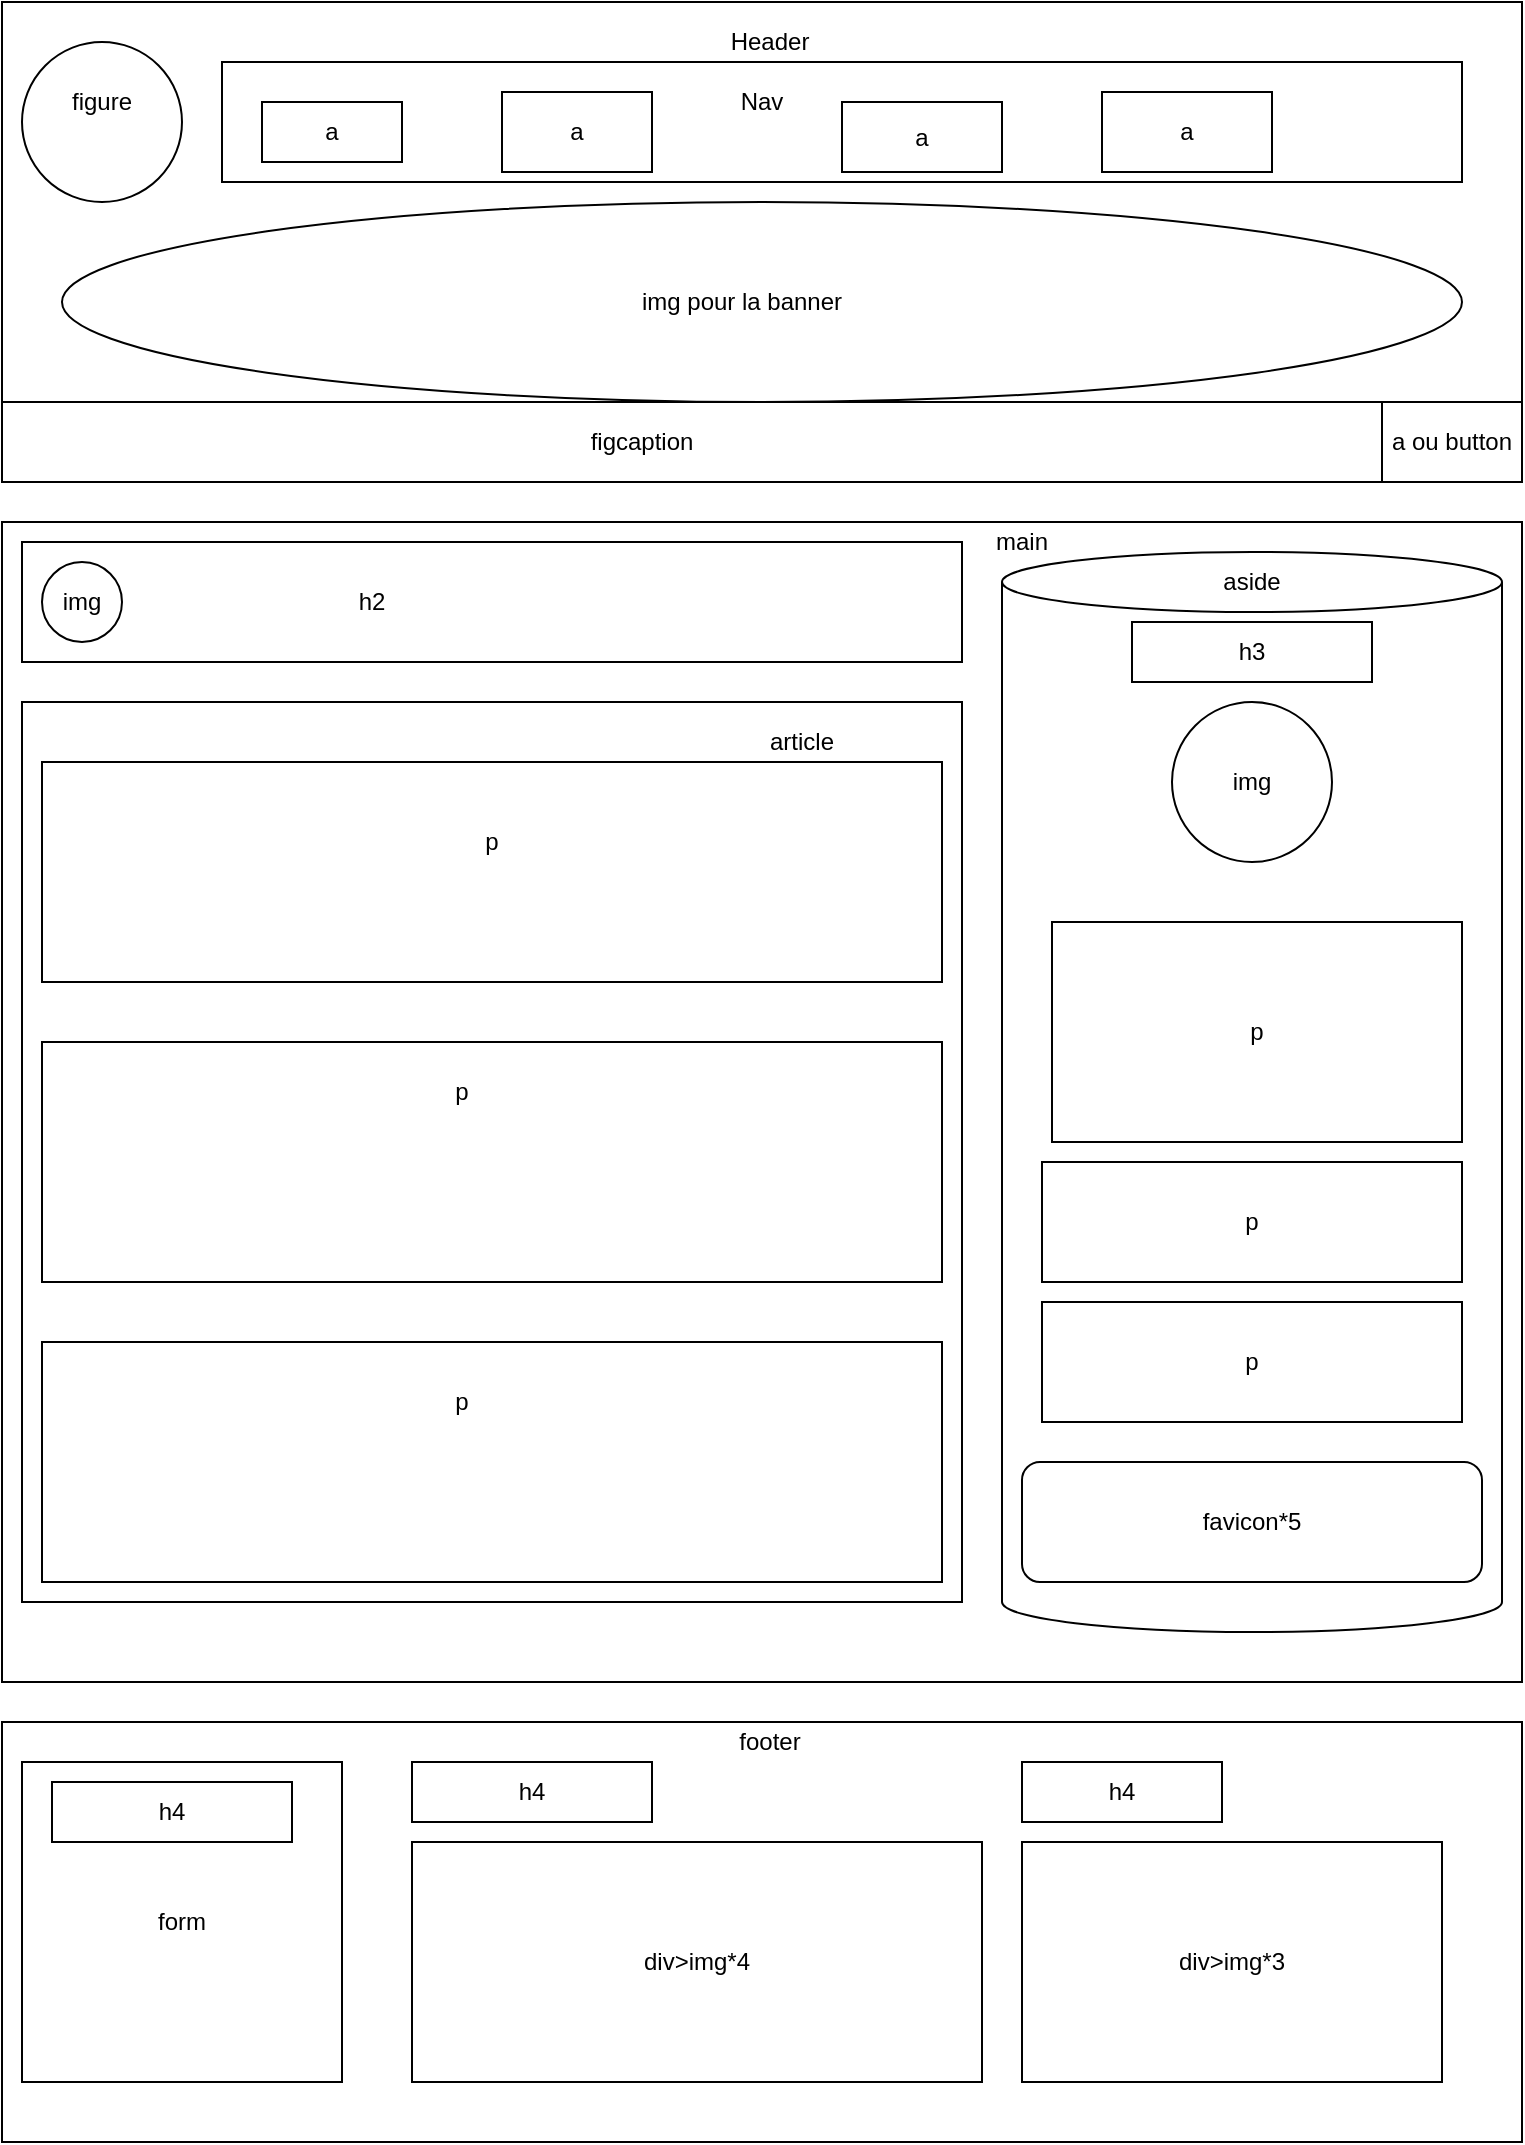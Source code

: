 <mxfile version="14.4.2" type="github">
  <diagram id="83nxDZoCT0txb4SYK3vy" name="Page-1">
    <mxGraphModel dx="1350" dy="804" grid="1" gridSize="10" guides="1" tooltips="1" connect="1" arrows="1" fold="1" page="1" pageScale="1" pageWidth="827" pageHeight="1169" math="0" shadow="0">
      <root>
        <mxCell id="0" />
        <mxCell id="1" parent="0" />
        <mxCell id="5u_AhWhO7NYXTwfLk4Y--1" value="" style="rounded=0;whiteSpace=wrap;html=1;fontFamily=Helvetica;" vertex="1" parent="1">
          <mxGeometry x="30" y="40" width="760" height="240" as="geometry" />
        </mxCell>
        <mxCell id="5u_AhWhO7NYXTwfLk4Y--2" value="Header" style="text;html=1;strokeColor=none;fillColor=none;align=center;verticalAlign=middle;whiteSpace=wrap;rounded=0;fontFamily=Helvetica;" vertex="1" parent="1">
          <mxGeometry x="394" y="50" width="40" height="20" as="geometry" />
        </mxCell>
        <mxCell id="5u_AhWhO7NYXTwfLk4Y--4" value="" style="rounded=0;whiteSpace=wrap;html=1;fontFamily=Helvetica;" vertex="1" parent="1">
          <mxGeometry x="140" y="70" width="620" height="60" as="geometry" />
        </mxCell>
        <mxCell id="5u_AhWhO7NYXTwfLk4Y--5" value="" style="ellipse;whiteSpace=wrap;html=1;aspect=fixed;fontFamily=Helvetica;" vertex="1" parent="1">
          <mxGeometry x="40" y="60" width="80" height="80" as="geometry" />
        </mxCell>
        <mxCell id="5u_AhWhO7NYXTwfLk4Y--6" value="figure" style="text;html=1;strokeColor=none;fillColor=none;align=center;verticalAlign=middle;whiteSpace=wrap;rounded=0;fontFamily=Helvetica;" vertex="1" parent="1">
          <mxGeometry x="60" y="80" width="40" height="20" as="geometry" />
        </mxCell>
        <mxCell id="5u_AhWhO7NYXTwfLk4Y--7" value="" style="rounded=0;whiteSpace=wrap;html=1;fontFamily=Helvetica;" vertex="1" parent="1">
          <mxGeometry x="160" y="90" width="70" height="30" as="geometry" />
        </mxCell>
        <mxCell id="5u_AhWhO7NYXTwfLk4Y--8" value="&lt;div&gt;Nav&lt;/div&gt;" style="text;html=1;strokeColor=none;fillColor=none;align=center;verticalAlign=middle;whiteSpace=wrap;rounded=0;fontFamily=Helvetica;" vertex="1" parent="1">
          <mxGeometry x="390" y="80" width="40" height="20" as="geometry" />
        </mxCell>
        <mxCell id="5u_AhWhO7NYXTwfLk4Y--10" value="" style="ellipse;whiteSpace=wrap;html=1;fontFamily=Helvetica;" vertex="1" parent="1">
          <mxGeometry x="60" y="140" width="700" height="100" as="geometry" />
        </mxCell>
        <mxCell id="5u_AhWhO7NYXTwfLk4Y--11" value="img pour la banner" style="text;html=1;strokeColor=none;fillColor=none;align=center;verticalAlign=middle;whiteSpace=wrap;rounded=0;fontFamily=Helvetica;" vertex="1" parent="1">
          <mxGeometry x="340" y="160" width="120" height="60" as="geometry" />
        </mxCell>
        <mxCell id="5u_AhWhO7NYXTwfLk4Y--12" value="" style="rounded=0;whiteSpace=wrap;html=1;fontFamily=Helvetica;" vertex="1" parent="1">
          <mxGeometry x="720" y="240" width="70" height="40" as="geometry" />
        </mxCell>
        <mxCell id="5u_AhWhO7NYXTwfLk4Y--14" value="" style="rounded=0;whiteSpace=wrap;html=1;fontFamily=Helvetica;" vertex="1" parent="1">
          <mxGeometry x="30" y="240" width="690" height="40" as="geometry" />
        </mxCell>
        <mxCell id="5u_AhWhO7NYXTwfLk4Y--15" value="figcaption" style="text;html=1;strokeColor=none;fillColor=none;align=center;verticalAlign=middle;whiteSpace=wrap;rounded=0;fontFamily=Helvetica;" vertex="1" parent="1">
          <mxGeometry x="220" y="250" width="260" height="20" as="geometry" />
        </mxCell>
        <mxCell id="5u_AhWhO7NYXTwfLk4Y--16" value="a ou button" style="text;html=1;strokeColor=none;fillColor=none;align=center;verticalAlign=middle;whiteSpace=wrap;rounded=0;fontFamily=Helvetica;" vertex="1" parent="1">
          <mxGeometry x="720" y="240" width="70" height="40" as="geometry" />
        </mxCell>
        <mxCell id="5u_AhWhO7NYXTwfLk4Y--22" value="" style="rounded=0;whiteSpace=wrap;html=1;fontFamily=Helvetica;" vertex="1" parent="1">
          <mxGeometry x="30" y="300" width="760" height="580" as="geometry" />
        </mxCell>
        <mxCell id="5u_AhWhO7NYXTwfLk4Y--23" value="" style="shape=cylinder3;whiteSpace=wrap;html=1;boundedLbl=1;backgroundOutline=1;size=15;fontFamily=Helvetica;" vertex="1" parent="1">
          <mxGeometry x="530" y="315" width="250" height="540" as="geometry" />
        </mxCell>
        <mxCell id="5u_AhWhO7NYXTwfLk4Y--24" value="" style="rounded=0;whiteSpace=wrap;html=1;fontFamily=Helvetica;" vertex="1" parent="1">
          <mxGeometry x="40" y="390" width="470" height="450" as="geometry" />
        </mxCell>
        <mxCell id="5u_AhWhO7NYXTwfLk4Y--25" value="" style="rounded=0;whiteSpace=wrap;html=1;fontFamily=Helvetica;" vertex="1" parent="1">
          <mxGeometry x="40" y="310" width="470" height="60" as="geometry" />
        </mxCell>
        <mxCell id="5u_AhWhO7NYXTwfLk4Y--27" value="h2" style="text;html=1;strokeColor=none;fillColor=none;align=center;verticalAlign=middle;whiteSpace=wrap;rounded=0;fontFamily=Helvetica;" vertex="1" parent="1">
          <mxGeometry x="110" y="330" width="210" height="20" as="geometry" />
        </mxCell>
        <mxCell id="5u_AhWhO7NYXTwfLk4Y--28" value="" style="ellipse;whiteSpace=wrap;html=1;aspect=fixed;fontFamily=Helvetica;" vertex="1" parent="1">
          <mxGeometry x="50" y="320" width="40" height="40" as="geometry" />
        </mxCell>
        <mxCell id="5u_AhWhO7NYXTwfLk4Y--29" value="img" style="text;html=1;strokeColor=none;fillColor=none;align=center;verticalAlign=middle;whiteSpace=wrap;rounded=0;fontFamily=Helvetica;" vertex="1" parent="1">
          <mxGeometry x="50" y="330" width="40" height="20" as="geometry" />
        </mxCell>
        <mxCell id="5u_AhWhO7NYXTwfLk4Y--30" value="" style="rounded=0;whiteSpace=wrap;html=1;fontFamily=Helvetica;" vertex="1" parent="1">
          <mxGeometry x="50" y="420" width="450" height="110" as="geometry" />
        </mxCell>
        <mxCell id="5u_AhWhO7NYXTwfLk4Y--31" value="article" style="text;html=1;strokeColor=none;fillColor=none;align=center;verticalAlign=middle;whiteSpace=wrap;rounded=0;fontFamily=Helvetica;" vertex="1" parent="1">
          <mxGeometry x="360" y="400" width="140" height="20" as="geometry" />
        </mxCell>
        <mxCell id="5u_AhWhO7NYXTwfLk4Y--33" value="" style="rounded=0;whiteSpace=wrap;html=1;fontFamily=Helvetica;" vertex="1" parent="1">
          <mxGeometry x="50" y="560" width="450" height="120" as="geometry" />
        </mxCell>
        <mxCell id="5u_AhWhO7NYXTwfLk4Y--34" value="" style="rounded=0;whiteSpace=wrap;html=1;fontFamily=Helvetica;" vertex="1" parent="1">
          <mxGeometry x="50" y="710" width="450" height="120" as="geometry" />
        </mxCell>
        <mxCell id="5u_AhWhO7NYXTwfLk4Y--35" value="p" style="text;html=1;strokeColor=none;fillColor=none;align=center;verticalAlign=middle;whiteSpace=wrap;rounded=0;fontFamily=Helvetica;" vertex="1" parent="1">
          <mxGeometry x="255" y="450" width="40" height="20" as="geometry" />
        </mxCell>
        <mxCell id="5u_AhWhO7NYXTwfLk4Y--36" value="p" style="text;html=1;strokeColor=none;fillColor=none;align=center;verticalAlign=middle;whiteSpace=wrap;rounded=0;fontFamily=Helvetica;" vertex="1" parent="1">
          <mxGeometry x="240" y="575" width="40" height="20" as="geometry" />
        </mxCell>
        <mxCell id="5u_AhWhO7NYXTwfLk4Y--37" value="p" style="text;html=1;strokeColor=none;fillColor=none;align=center;verticalAlign=middle;whiteSpace=wrap;rounded=0;fontFamily=Helvetica;" vertex="1" parent="1">
          <mxGeometry x="240" y="730" width="40" height="20" as="geometry" />
        </mxCell>
        <mxCell id="5u_AhWhO7NYXTwfLk4Y--38" value="aside" style="text;html=1;strokeColor=none;fillColor=none;align=center;verticalAlign=middle;whiteSpace=wrap;rounded=0;fontFamily=Helvetica;" vertex="1" parent="1">
          <mxGeometry x="635" y="320" width="40" height="20" as="geometry" />
        </mxCell>
        <mxCell id="5u_AhWhO7NYXTwfLk4Y--39" value="Text" style="text;html=1;strokeColor=none;fillColor=none;align=center;verticalAlign=middle;whiteSpace=wrap;rounded=0;fontFamily=Helvetica;" vertex="1" parent="1">
          <mxGeometry x="300" y="95" width="40" height="20" as="geometry" />
        </mxCell>
        <mxCell id="5u_AhWhO7NYXTwfLk4Y--40" value="a" style="rounded=0;whiteSpace=wrap;html=1;fontFamily=Helvetica;" vertex="1" parent="1">
          <mxGeometry x="280" y="85" width="75" height="40" as="geometry" />
        </mxCell>
        <mxCell id="5u_AhWhO7NYXTwfLk4Y--41" value="a" style="rounded=0;whiteSpace=wrap;html=1;fontFamily=Helvetica;" vertex="1" parent="1">
          <mxGeometry x="450" y="90" width="80" height="35" as="geometry" />
        </mxCell>
        <mxCell id="5u_AhWhO7NYXTwfLk4Y--42" value="a" style="rounded=0;whiteSpace=wrap;html=1;fontFamily=Helvetica;" vertex="1" parent="1">
          <mxGeometry x="580" y="85" width="85" height="40" as="geometry" />
        </mxCell>
        <mxCell id="5u_AhWhO7NYXTwfLk4Y--43" value="a" style="text;html=1;strokeColor=none;fillColor=none;align=center;verticalAlign=middle;whiteSpace=wrap;rounded=0;fontFamily=Helvetica;" vertex="1" parent="1">
          <mxGeometry x="175" y="95" width="40" height="20" as="geometry" />
        </mxCell>
        <mxCell id="5u_AhWhO7NYXTwfLk4Y--44" value="h3" style="rounded=0;whiteSpace=wrap;html=1;fontFamily=Helvetica;" vertex="1" parent="1">
          <mxGeometry x="595" y="350" width="120" height="30" as="geometry" />
        </mxCell>
        <mxCell id="5u_AhWhO7NYXTwfLk4Y--45" value="img" style="ellipse;whiteSpace=wrap;html=1;aspect=fixed;fontFamily=Helvetica;" vertex="1" parent="1">
          <mxGeometry x="615" y="390" width="80" height="80" as="geometry" />
        </mxCell>
        <mxCell id="5u_AhWhO7NYXTwfLk4Y--46" value="p" style="rounded=0;whiteSpace=wrap;html=1;fontFamily=Helvetica;" vertex="1" parent="1">
          <mxGeometry x="555" y="500" width="205" height="110" as="geometry" />
        </mxCell>
        <mxCell id="5u_AhWhO7NYXTwfLk4Y--47" value="favicon*5" style="rounded=1;whiteSpace=wrap;html=1;fontFamily=Helvetica;" vertex="1" parent="1">
          <mxGeometry x="540" y="770" width="230" height="60" as="geometry" />
        </mxCell>
        <mxCell id="5u_AhWhO7NYXTwfLk4Y--48" value="p" style="rounded=0;whiteSpace=wrap;html=1;fontFamily=Helvetica;" vertex="1" parent="1">
          <mxGeometry x="550" y="620" width="210" height="60" as="geometry" />
        </mxCell>
        <mxCell id="5u_AhWhO7NYXTwfLk4Y--49" value="main" style="text;html=1;strokeColor=none;fillColor=none;align=center;verticalAlign=middle;whiteSpace=wrap;rounded=0;fontFamily=Helvetica;" vertex="1" parent="1">
          <mxGeometry x="520" y="300" width="40" height="20" as="geometry" />
        </mxCell>
        <mxCell id="5u_AhWhO7NYXTwfLk4Y--50" value="p" style="rounded=0;whiteSpace=wrap;html=1;fontFamily=Helvetica;" vertex="1" parent="1">
          <mxGeometry x="550" y="690" width="210" height="60" as="geometry" />
        </mxCell>
        <mxCell id="5u_AhWhO7NYXTwfLk4Y--51" value="" style="rounded=0;whiteSpace=wrap;html=1;fontFamily=Helvetica;" vertex="1" parent="1">
          <mxGeometry x="30" y="900" width="760" height="210" as="geometry" />
        </mxCell>
        <mxCell id="5u_AhWhO7NYXTwfLk4Y--52" value="footer" style="text;html=1;strokeColor=none;fillColor=none;align=center;verticalAlign=middle;whiteSpace=wrap;rounded=0;fontFamily=Helvetica;" vertex="1" parent="1">
          <mxGeometry x="394" y="900" width="40" height="20" as="geometry" />
        </mxCell>
        <mxCell id="5u_AhWhO7NYXTwfLk4Y--53" value="form" style="whiteSpace=wrap;html=1;aspect=fixed;fontFamily=Helvetica;" vertex="1" parent="1">
          <mxGeometry x="40" y="920" width="160" height="160" as="geometry" />
        </mxCell>
        <mxCell id="5u_AhWhO7NYXTwfLk4Y--54" value="div&amp;gt;img*4" style="rounded=0;whiteSpace=wrap;html=1;fontFamily=Helvetica;" vertex="1" parent="1">
          <mxGeometry x="235" y="960" width="285" height="120" as="geometry" />
        </mxCell>
        <mxCell id="5u_AhWhO7NYXTwfLk4Y--55" value="div&amp;gt;img*3" style="rounded=0;whiteSpace=wrap;html=1;fontFamily=Helvetica;" vertex="1" parent="1">
          <mxGeometry x="540" y="960" width="210" height="120" as="geometry" />
        </mxCell>
        <mxCell id="5u_AhWhO7NYXTwfLk4Y--56" value="h4" style="rounded=0;whiteSpace=wrap;html=1;fontFamily=Helvetica;" vertex="1" parent="1">
          <mxGeometry x="55" y="930" width="120" height="30" as="geometry" />
        </mxCell>
        <mxCell id="5u_AhWhO7NYXTwfLk4Y--57" value="h4" style="rounded=0;whiteSpace=wrap;html=1;fontFamily=Helvetica;" vertex="1" parent="1">
          <mxGeometry x="235" y="920" width="120" height="30" as="geometry" />
        </mxCell>
        <mxCell id="5u_AhWhO7NYXTwfLk4Y--58" value="h4" style="rounded=0;whiteSpace=wrap;html=1;fontFamily=Helvetica;" vertex="1" parent="1">
          <mxGeometry x="540" y="920" width="100" height="30" as="geometry" />
        </mxCell>
      </root>
    </mxGraphModel>
  </diagram>
</mxfile>
